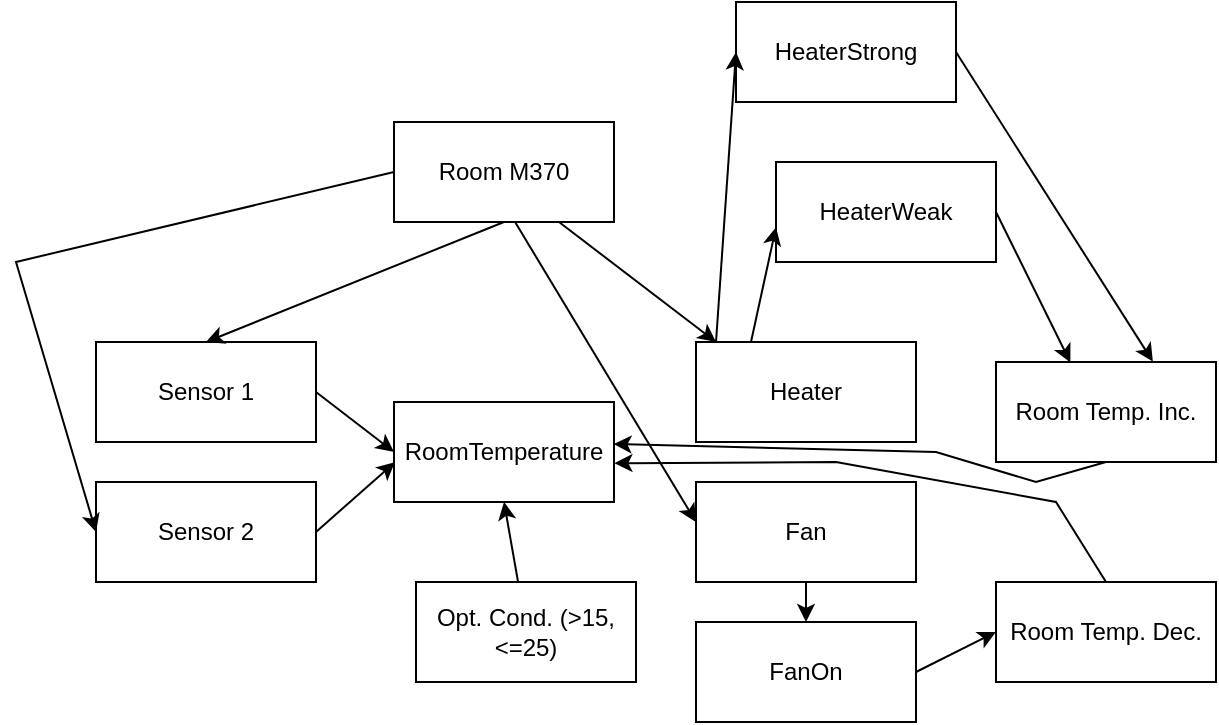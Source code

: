<mxfile version="27.1.1">
  <diagram name="Page-1" id="PX7YQMbzcEBbd6iVwpfB">
    <mxGraphModel dx="1188" dy="748" grid="1" gridSize="10" guides="1" tooltips="1" connect="1" arrows="1" fold="1" page="1" pageScale="1" pageWidth="827" pageHeight="1169" math="0" shadow="0">
      <root>
        <mxCell id="0" />
        <mxCell id="1" parent="0" />
        <mxCell id="2yWIFN6WBvDDl7R_odBq-1" value="Room M370" style="html=1;whiteSpace=wrap;" parent="1" vertex="1">
          <mxGeometry x="359" y="130" width="110" height="50" as="geometry" />
        </mxCell>
        <mxCell id="2yWIFN6WBvDDl7R_odBq-2" value="RoomTemperature" style="html=1;whiteSpace=wrap;" parent="1" vertex="1">
          <mxGeometry x="359" y="270" width="110" height="50" as="geometry" />
        </mxCell>
        <mxCell id="2yWIFN6WBvDDl7R_odBq-3" value="Sensor 1" style="html=1;whiteSpace=wrap;" parent="1" vertex="1">
          <mxGeometry x="210" y="240" width="110" height="50" as="geometry" />
        </mxCell>
        <mxCell id="2yWIFN6WBvDDl7R_odBq-4" value="Sensor 2" style="html=1;whiteSpace=wrap;" parent="1" vertex="1">
          <mxGeometry x="210" y="310" width="110" height="50" as="geometry" />
        </mxCell>
        <mxCell id="2yWIFN6WBvDDl7R_odBq-5" value="Heater" style="html=1;whiteSpace=wrap;" parent="1" vertex="1">
          <mxGeometry x="510" y="240" width="110" height="50" as="geometry" />
        </mxCell>
        <mxCell id="2yWIFN6WBvDDl7R_odBq-6" value="Fan" style="html=1;whiteSpace=wrap;" parent="1" vertex="1">
          <mxGeometry x="510" y="310" width="110" height="50" as="geometry" />
        </mxCell>
        <mxCell id="2yWIFN6WBvDDl7R_odBq-7" value="" style="endArrow=classic;html=1;rounded=0;exitX=0.5;exitY=1;exitDx=0;exitDy=0;entryX=0.5;entryY=0;entryDx=0;entryDy=0;" parent="1" source="2yWIFN6WBvDDl7R_odBq-1" target="2yWIFN6WBvDDl7R_odBq-3" edge="1">
          <mxGeometry width="50" height="50" relative="1" as="geometry">
            <mxPoint x="400" y="470" as="sourcePoint" />
            <mxPoint x="450" y="420" as="targetPoint" />
          </mxGeometry>
        </mxCell>
        <mxCell id="2yWIFN6WBvDDl7R_odBq-8" value="" style="endArrow=classic;html=1;rounded=0;exitX=0;exitY=0.5;exitDx=0;exitDy=0;entryX=0;entryY=0.5;entryDx=0;entryDy=0;" parent="1" source="2yWIFN6WBvDDl7R_odBq-1" target="2yWIFN6WBvDDl7R_odBq-4" edge="1">
          <mxGeometry width="50" height="50" relative="1" as="geometry">
            <mxPoint x="160" y="190" as="sourcePoint" />
            <mxPoint x="210" y="140" as="targetPoint" />
            <Array as="points">
              <mxPoint x="170" y="200" />
            </Array>
          </mxGeometry>
        </mxCell>
        <mxCell id="2yWIFN6WBvDDl7R_odBq-9" value="" style="endArrow=classic;html=1;rounded=0;exitX=1;exitY=0.5;exitDx=0;exitDy=0;entryX=0;entryY=0.5;entryDx=0;entryDy=0;" parent="1" source="2yWIFN6WBvDDl7R_odBq-3" target="2yWIFN6WBvDDl7R_odBq-2" edge="1">
          <mxGeometry width="50" height="50" relative="1" as="geometry">
            <mxPoint x="350" y="470" as="sourcePoint" />
            <mxPoint x="400" y="420" as="targetPoint" />
          </mxGeometry>
        </mxCell>
        <mxCell id="2yWIFN6WBvDDl7R_odBq-10" value="" style="endArrow=classic;html=1;rounded=0;exitX=1;exitY=0.5;exitDx=0;exitDy=0;entryX=0.004;entryY=0.602;entryDx=0;entryDy=0;entryPerimeter=0;" parent="1" source="2yWIFN6WBvDDl7R_odBq-4" target="2yWIFN6WBvDDl7R_odBq-2" edge="1">
          <mxGeometry width="50" height="50" relative="1" as="geometry">
            <mxPoint x="330" y="350" as="sourcePoint" />
            <mxPoint x="350" y="310" as="targetPoint" />
          </mxGeometry>
        </mxCell>
        <mxCell id="2yWIFN6WBvDDl7R_odBq-11" value="HeaterStrong" style="html=1;whiteSpace=wrap;" parent="1" vertex="1">
          <mxGeometry x="530" y="70" width="110" height="50" as="geometry" />
        </mxCell>
        <mxCell id="2yWIFN6WBvDDl7R_odBq-12" value="HeaterWeak" style="html=1;whiteSpace=wrap;" parent="1" vertex="1">
          <mxGeometry x="550" y="150" width="110" height="50" as="geometry" />
        </mxCell>
        <mxCell id="2yWIFN6WBvDDl7R_odBq-13" value="FanOn" style="html=1;whiteSpace=wrap;" parent="1" vertex="1">
          <mxGeometry x="510" y="380" width="110" height="50" as="geometry" />
        </mxCell>
        <mxCell id="2yWIFN6WBvDDl7R_odBq-14" value="Room Temp. Inc." style="html=1;whiteSpace=wrap;" parent="1" vertex="1">
          <mxGeometry x="660" y="250" width="110" height="50" as="geometry" />
        </mxCell>
        <mxCell id="2yWIFN6WBvDDl7R_odBq-15" value="Room Temp. Dec." style="html=1;whiteSpace=wrap;" parent="1" vertex="1">
          <mxGeometry x="660" y="360" width="110" height="50" as="geometry" />
        </mxCell>
        <mxCell id="2yWIFN6WBvDDl7R_odBq-17" value="" style="endArrow=classic;html=1;rounded=0;exitX=1;exitY=0.5;exitDx=0;exitDy=0;entryX=0.713;entryY=-0.004;entryDx=0;entryDy=0;entryPerimeter=0;" parent="1" source="2yWIFN6WBvDDl7R_odBq-11" target="2yWIFN6WBvDDl7R_odBq-14" edge="1">
          <mxGeometry width="50" height="50" relative="1" as="geometry">
            <mxPoint x="720" y="210" as="sourcePoint" />
            <mxPoint x="770" y="160" as="targetPoint" />
          </mxGeometry>
        </mxCell>
        <mxCell id="2yWIFN6WBvDDl7R_odBq-18" value="" style="endArrow=classic;html=1;rounded=0;exitX=1;exitY=0.5;exitDx=0;exitDy=0;entryX=0.338;entryY=0.004;entryDx=0;entryDy=0;entryPerimeter=0;" parent="1" source="2yWIFN6WBvDDl7R_odBq-12" target="2yWIFN6WBvDDl7R_odBq-14" edge="1">
          <mxGeometry width="50" height="50" relative="1" as="geometry">
            <mxPoint x="700" y="230" as="sourcePoint" />
            <mxPoint x="750" y="180" as="targetPoint" />
          </mxGeometry>
        </mxCell>
        <mxCell id="2yWIFN6WBvDDl7R_odBq-19" value="" style="endArrow=classic;html=1;rounded=0;exitX=0.25;exitY=0;exitDx=0;exitDy=0;entryX=0;entryY=0.652;entryDx=0;entryDy=0;entryPerimeter=0;" parent="1" source="2yWIFN6WBvDDl7R_odBq-5" target="2yWIFN6WBvDDl7R_odBq-12" edge="1">
          <mxGeometry width="50" height="50" relative="1" as="geometry">
            <mxPoint x="500" y="230" as="sourcePoint" />
            <mxPoint x="550" y="180" as="targetPoint" />
          </mxGeometry>
        </mxCell>
        <mxCell id="2yWIFN6WBvDDl7R_odBq-20" value="" style="endArrow=classic;html=1;rounded=0;exitX=0.091;exitY=0;exitDx=0;exitDy=0;exitPerimeter=0;entryX=0;entryY=0.5;entryDx=0;entryDy=0;" parent="1" source="2yWIFN6WBvDDl7R_odBq-5" target="2yWIFN6WBvDDl7R_odBq-11" edge="1">
          <mxGeometry width="50" height="50" relative="1" as="geometry">
            <mxPoint x="490" y="230" as="sourcePoint" />
            <mxPoint x="540" y="180" as="targetPoint" />
          </mxGeometry>
        </mxCell>
        <mxCell id="2yWIFN6WBvDDl7R_odBq-21" value="" style="endArrow=classic;html=1;rounded=0;exitX=0.5;exitY=1;exitDx=0;exitDy=0;entryX=0.5;entryY=0;entryDx=0;entryDy=0;" parent="1" source="2yWIFN6WBvDDl7R_odBq-6" target="2yWIFN6WBvDDl7R_odBq-13" edge="1">
          <mxGeometry width="50" height="50" relative="1" as="geometry">
            <mxPoint x="630" y="370" as="sourcePoint" />
            <mxPoint x="680" y="320" as="targetPoint" />
          </mxGeometry>
        </mxCell>
        <mxCell id="2yWIFN6WBvDDl7R_odBq-22" value="" style="endArrow=classic;html=1;rounded=0;exitX=1;exitY=0.5;exitDx=0;exitDy=0;entryX=0;entryY=0.5;entryDx=0;entryDy=0;" parent="1" source="2yWIFN6WBvDDl7R_odBq-13" target="2yWIFN6WBvDDl7R_odBq-15" edge="1">
          <mxGeometry width="50" height="50" relative="1" as="geometry">
            <mxPoint x="610" y="500" as="sourcePoint" />
            <mxPoint x="660" y="450" as="targetPoint" />
          </mxGeometry>
        </mxCell>
        <mxCell id="2yWIFN6WBvDDl7R_odBq-23" value="" style="endArrow=classic;html=1;rounded=0;entryX=0.998;entryY=0.42;entryDx=0;entryDy=0;entryPerimeter=0;exitX=0.5;exitY=1;exitDx=0;exitDy=0;" parent="1" source="2yWIFN6WBvDDl7R_odBq-14" target="2yWIFN6WBvDDl7R_odBq-2" edge="1">
          <mxGeometry width="50" height="50" relative="1" as="geometry">
            <mxPoint x="710" y="320" as="sourcePoint" />
            <mxPoint x="820" y="300" as="targetPoint" />
            <Array as="points">
              <mxPoint x="680" y="310" />
              <mxPoint x="630" y="295" />
            </Array>
          </mxGeometry>
        </mxCell>
        <mxCell id="2yWIFN6WBvDDl7R_odBq-24" value="" style="endArrow=classic;html=1;rounded=0;exitX=0.5;exitY=0;exitDx=0;exitDy=0;entryX=1.002;entryY=0.612;entryDx=0;entryDy=0;entryPerimeter=0;" parent="1" source="2yWIFN6WBvDDl7R_odBq-15" target="2yWIFN6WBvDDl7R_odBq-2" edge="1">
          <mxGeometry width="50" height="50" relative="1" as="geometry">
            <mxPoint x="770" y="360" as="sourcePoint" />
            <mxPoint x="820" y="310" as="targetPoint" />
            <Array as="points">
              <mxPoint x="690" y="320" />
              <mxPoint x="580" y="300" />
            </Array>
          </mxGeometry>
        </mxCell>
        <mxCell id="2yWIFN6WBvDDl7R_odBq-25" value="Opt. Cond. (&amp;gt;15, &amp;lt;=25)" style="html=1;whiteSpace=wrap;" parent="1" vertex="1">
          <mxGeometry x="370" y="360" width="110" height="50" as="geometry" />
        </mxCell>
        <mxCell id="2yWIFN6WBvDDl7R_odBq-26" value="" style="endArrow=classic;html=1;rounded=0;exitX=0.464;exitY=0;exitDx=0;exitDy=0;exitPerimeter=0;entryX=0.5;entryY=1;entryDx=0;entryDy=0;" parent="1" source="2yWIFN6WBvDDl7R_odBq-25" target="2yWIFN6WBvDDl7R_odBq-2" edge="1">
          <mxGeometry width="50" height="50" relative="1" as="geometry">
            <mxPoint x="360" y="390" as="sourcePoint" />
            <mxPoint x="410" y="340" as="targetPoint" />
          </mxGeometry>
        </mxCell>
        <mxCell id="u1YsoiVF5cD6tGNI0aeR-1" value="" style="endArrow=classic;html=1;rounded=0;exitX=0.75;exitY=1;exitDx=0;exitDy=0;" edge="1" parent="1" source="2yWIFN6WBvDDl7R_odBq-1">
          <mxGeometry width="50" height="50" relative="1" as="geometry">
            <mxPoint x="440" y="250" as="sourcePoint" />
            <mxPoint x="520" y="240" as="targetPoint" />
          </mxGeometry>
        </mxCell>
        <mxCell id="u1YsoiVF5cD6tGNI0aeR-2" value="" style="endArrow=classic;html=1;rounded=0;exitX=0.551;exitY=1.003;exitDx=0;exitDy=0;exitPerimeter=0;entryX=0;entryY=0.4;entryDx=0;entryDy=0;entryPerimeter=0;" edge="1" parent="1" source="2yWIFN6WBvDDl7R_odBq-1" target="2yWIFN6WBvDDl7R_odBq-6">
          <mxGeometry width="50" height="50" relative="1" as="geometry">
            <mxPoint x="410" y="250" as="sourcePoint" />
            <mxPoint x="460" y="200" as="targetPoint" />
          </mxGeometry>
        </mxCell>
      </root>
    </mxGraphModel>
  </diagram>
</mxfile>
